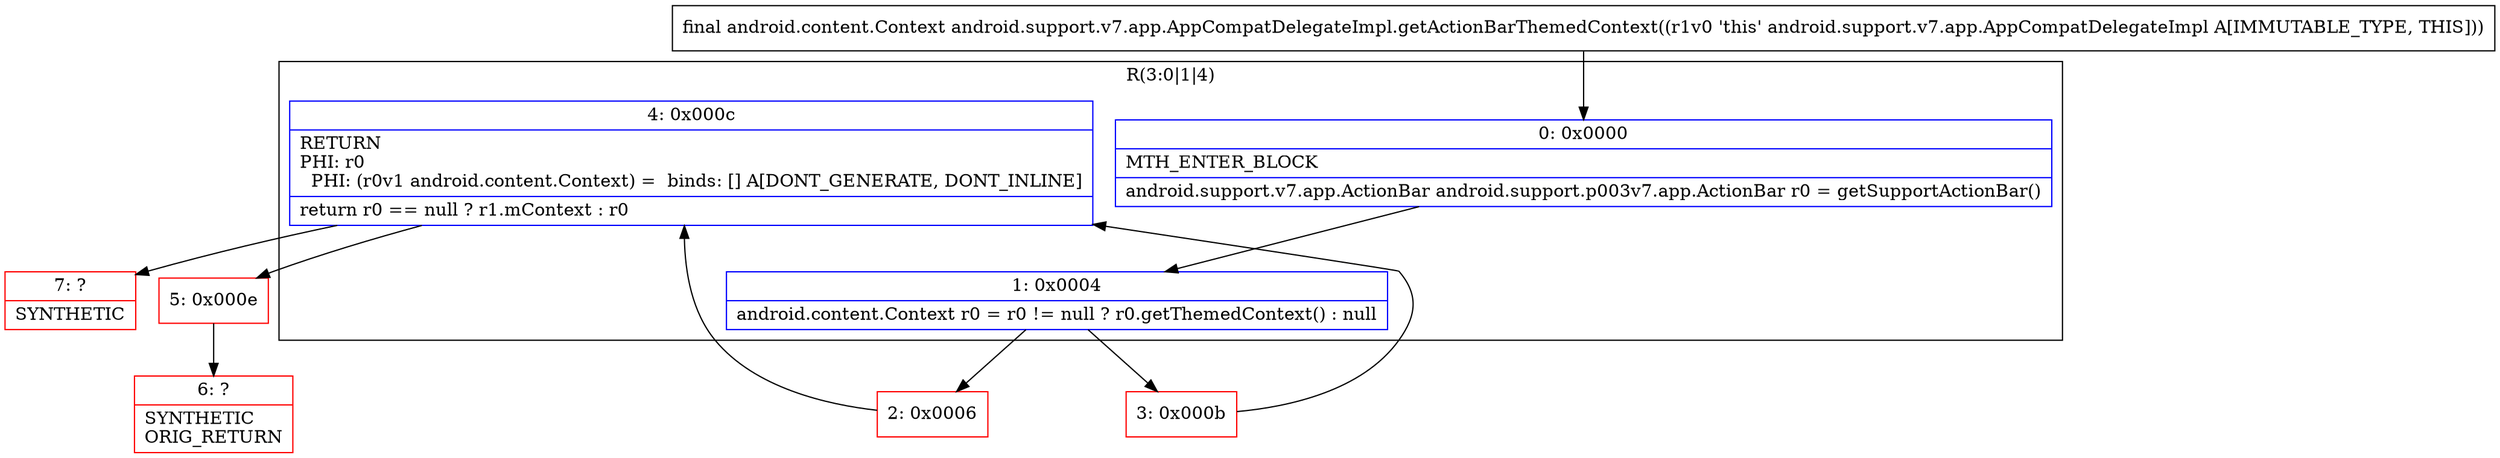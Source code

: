 digraph "CFG forandroid.support.v7.app.AppCompatDelegateImpl.getActionBarThemedContext()Landroid\/content\/Context;" {
subgraph cluster_Region_1492228425 {
label = "R(3:0|1|4)";
node [shape=record,color=blue];
Node_0 [shape=record,label="{0\:\ 0x0000|MTH_ENTER_BLOCK\l|android.support.v7.app.ActionBar android.support.p003v7.app.ActionBar r0 = getSupportActionBar()\l}"];
Node_1 [shape=record,label="{1\:\ 0x0004|android.content.Context r0 = r0 != null ? r0.getThemedContext() : null\l}"];
Node_4 [shape=record,label="{4\:\ 0x000c|RETURN\lPHI: r0 \l  PHI: (r0v1 android.content.Context) =  binds: [] A[DONT_GENERATE, DONT_INLINE]\l|return r0 == null ? r1.mContext : r0\l}"];
}
Node_2 [shape=record,color=red,label="{2\:\ 0x0006}"];
Node_3 [shape=record,color=red,label="{3\:\ 0x000b}"];
Node_5 [shape=record,color=red,label="{5\:\ 0x000e}"];
Node_6 [shape=record,color=red,label="{6\:\ ?|SYNTHETIC\lORIG_RETURN\l}"];
Node_7 [shape=record,color=red,label="{7\:\ ?|SYNTHETIC\l}"];
MethodNode[shape=record,label="{final android.content.Context android.support.v7.app.AppCompatDelegateImpl.getActionBarThemedContext((r1v0 'this' android.support.v7.app.AppCompatDelegateImpl A[IMMUTABLE_TYPE, THIS])) }"];
MethodNode -> Node_0;
Node_0 -> Node_1;
Node_1 -> Node_2;
Node_1 -> Node_3;
Node_4 -> Node_5;
Node_4 -> Node_7;
Node_2 -> Node_4;
Node_3 -> Node_4;
Node_5 -> Node_6;
}

